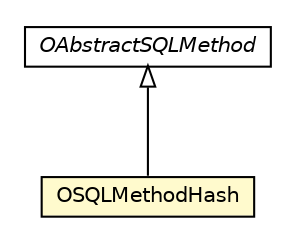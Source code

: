 #!/usr/local/bin/dot
#
# Class diagram 
# Generated by UMLGraph version R5_6-24-gf6e263 (http://www.umlgraph.org/)
#

digraph G {
	edge [fontname="Helvetica",fontsize=10,labelfontname="Helvetica",labelfontsize=10];
	node [fontname="Helvetica",fontsize=10,shape=plaintext];
	nodesep=0.25;
	ranksep=0.5;
	// com.orientechnologies.orient.core.sql.method.misc.OAbstractSQLMethod
	c3471787 [label=<<table title="com.orientechnologies.orient.core.sql.method.misc.OAbstractSQLMethod" border="0" cellborder="1" cellspacing="0" cellpadding="2" port="p" href="../../method/misc/OAbstractSQLMethod.html">
		<tr><td><table border="0" cellspacing="0" cellpadding="1">
<tr><td align="center" balign="center"><font face="Helvetica-Oblique"> OAbstractSQLMethod </font></td></tr>
		</table></td></tr>
		</table>>, URL="../../method/misc/OAbstractSQLMethod.html", fontname="Helvetica", fontcolor="black", fontsize=10.0];
	// com.orientechnologies.orient.core.sql.functions.text.OSQLMethodHash
	c3471828 [label=<<table title="com.orientechnologies.orient.core.sql.functions.text.OSQLMethodHash" border="0" cellborder="1" cellspacing="0" cellpadding="2" port="p" bgcolor="lemonChiffon" href="./OSQLMethodHash.html">
		<tr><td><table border="0" cellspacing="0" cellpadding="1">
<tr><td align="center" balign="center"> OSQLMethodHash </td></tr>
		</table></td></tr>
		</table>>, URL="./OSQLMethodHash.html", fontname="Helvetica", fontcolor="black", fontsize=10.0];
	//com.orientechnologies.orient.core.sql.functions.text.OSQLMethodHash extends com.orientechnologies.orient.core.sql.method.misc.OAbstractSQLMethod
	c3471787:p -> c3471828:p [dir=back,arrowtail=empty];
}

